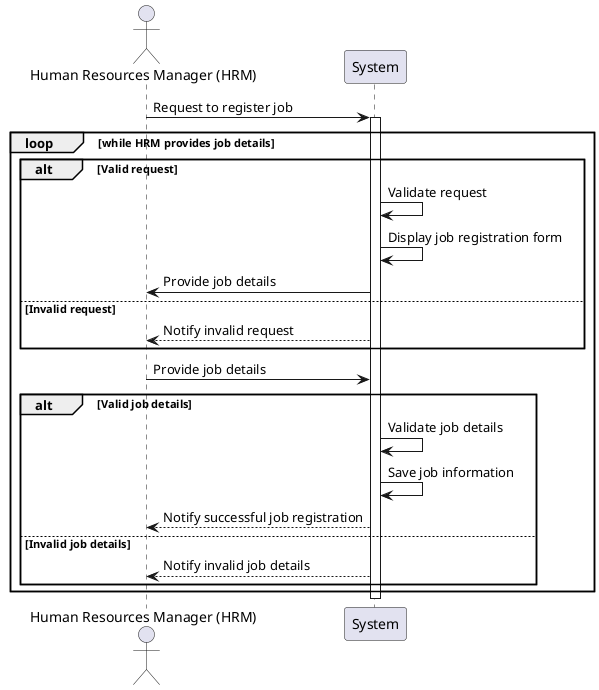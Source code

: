 @startuml
actor "Human Resources Manager (HRM)" as HRM

participant "System" as System

HRM -> System: Request to register job
activate System
loop while HRM provides job details
alt Valid request
    System -> System: Validate request
    System -> System: Display job registration form
    System -> HRM: Provide job details
else Invalid request
    System --> HRM: Notify invalid request
end

HRM -> System: Provide job details
alt Valid job details
    System -> System: Validate job details
    System -> System: Save job information
    System --> HRM: Notify successful job registration
else Invalid job details
    System --> HRM: Notify invalid job details
end
end

deactivate System
@enduml
